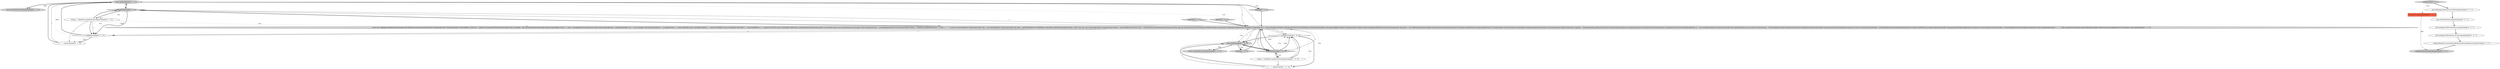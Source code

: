 digraph {
15 [style = filled, label = "return ColorPalette.BLUE@@@25@@@['0', '1', '0']", fillcolor = lightgray, shape = ellipse image = "AAA0AAABBB2BBB"];
7 [style = filled, label = "toString['1', '0', '0']", fillcolor = lightgray, shape = diamond image = "AAA0AAABBB1BBB"];
0 [style = filled, label = "String s = ((Build)run).getBuiltOnStr()@@@33@@@['1', '0', '0']", fillcolor = white, shape = ellipse image = "AAA0AAABBB1BBB"];
24 [style = filled, label = "configureRenderer((LineAndShapeRenderer)plot.getRenderer())@@@7@@@['0', '0', '1']", fillcolor = white, shape = ellipse image = "AAA0AAABBB3BBB"];
19 [style = filled, label = "configureDomainAxis(plot)@@@8@@@['0', '0', '1']", fillcolor = lightgray, shape = ellipse image = "AAA0AAABBB3BBB"];
11 [style = filled, label = "l += ' ' + s@@@34@@@['0', '1', '0']", fillcolor = white, shape = ellipse image = "AAA0AAABBB2BBB"];
23 [style = filled, label = "plot.setOutlinePaint(null)@@@4@@@['0', '0', '1']", fillcolor = white, shape = ellipse image = "AAA0AAABBB3BBB"];
16 [style = filled, label = "getColor['0', '1', '0']", fillcolor = lightgray, shape = diamond image = "AAA0AAABBB2BBB"];
13 [style = filled, label = "s != null@@@34@@@['0', '1', '0']", fillcolor = white, shape = diamond image = "AAA0AAABBB2BBB"];
4 [style = filled, label = "s != null@@@34@@@['1', '0', '0']", fillcolor = white, shape = diamond image = "AAA0AAABBB1BBB"];
8 [style = filled, label = "return ColorPalette.BLUE@@@25@@@['1', '0', '0']", fillcolor = lightgray, shape = ellipse image = "AAA0AAABBB1BBB"];
12 [style = filled, label = "return l@@@36@@@['0', '1', '0']", fillcolor = lightgray, shape = ellipse image = "AAA0AAABBB2BBB"];
21 [style = filled, label = "CategoryPlot plot@@@2@@@['0', '0', '1']", fillcolor = tomato, shape = box image = "AAA0AAABBB3BBB"];
18 [style = filled, label = "plot.setRangeGridlinesVisible(true)@@@5@@@['0', '0', '1']", fillcolor = white, shape = ellipse image = "AAA0AAABBB3BBB"];
1 [style = filled, label = "getBuildTimeGraph['1', '0', '0']", fillcolor = lightgray, shape = diamond image = "AAA0AAABBB1BBB"];
6 [style = filled, label = "getColor['1', '0', '0']", fillcolor = lightgray, shape = diamond image = "AAA0AAABBB1BBB"];
3 [style = filled, label = "return l@@@36@@@['1', '0', '0']", fillcolor = lightgray, shape = ellipse image = "AAA0AAABBB1BBB"];
17 [style = filled, label = "plot.setRangeGridlinePaint(Color.black)@@@6@@@['0', '0', '1']", fillcolor = white, shape = ellipse image = "AAA0AAABBB3BBB"];
9 [style = filled, label = "String s = ((Build)run).getBuiltOnStr()@@@33@@@['0', '1', '0']", fillcolor = white, shape = ellipse image = "AAA0AAABBB2BBB"];
10 [style = filled, label = "getBuildTimeGraph['0', '1', '0']", fillcolor = lightgray, shape = diamond image = "AAA0AAABBB2BBB"];
22 [style = filled, label = "plot.setBackgroundPaint(Color.WHITE)@@@3@@@['0', '0', '1']", fillcolor = white, shape = ellipse image = "AAA0AAABBB3BBB"];
5 [style = filled, label = "l += ' ' + s@@@34@@@['1', '0', '0']", fillcolor = white, shape = ellipse image = "AAA0AAABBB1BBB"];
20 [style = filled, label = "configurePlot['0', '0', '1']", fillcolor = lightgray, shape = diamond image = "AAA0AAABBB3BBB"];
2 [style = filled, label = "return new Graph(getLastBuild().getTimestamp(),500,400){@Override protected JFreeChart createGraph(){class ChartLabel{public ChartLabel(Run r){this.run = r}public int compareTo(ChartLabel that){return this.run.number - that.run.number}@Override public boolean equals(Object o){if (o == null || !.isAssignableFrom(o.getClass())) {return false}ChartLabel that = (ChartLabel)oreturn run == that.run}public Color getColor(){Result r = run.getResult()if (r == Result.FAILURE) return ColorPalette.REDif (r == Result.UNSTABLE) return ColorPalette.YELLOWif (r == Result.ABORTED || r == Result.NOT_BUILT) return ColorPalette.GREYreturn ColorPalette.BLUE}@Override public int hashCode(){return run.hashCode()}@Override public String toString(){String l = run.getDisplayName()if (run instanceof Build) {String s = ((Build)run).getBuiltOnStr()if (s != null) l += ' ' + s}return l}}DataSetBuilder<String,ChartLabel> data = new DataSetBuilder<String,ChartLabel>()for (Run r : getNewBuilds()){if (r.isBuilding()) continuedata.add(((double)r.getDuration()) / (1000 * 60),\"min\",new ChartLabel(r))}final CategoryDataset dataset = data.build()final JFreeChart chart = ChartFactory.createStackedAreaChart(null,null,Messages.Job_minutes(),dataset,PlotOrientation.VERTICAL,false,true,false)chart.setBackgroundPaint(Color.white)final CategoryPlot plot = chart.getCategoryPlot()plot.setBackgroundPaint(Color.WHITE)plot.setOutlinePaint(null)plot.setForegroundAlpha(0.8f)plot.setRangeGridlinesVisible(true)plot.setRangeGridlinePaint(Color.black)CategoryAxis domainAxis = new ShiftedCategoryAxis(null)plot.setDomainAxis(domainAxis)domainAxis.setCategoryLabelPositions(CategoryLabelPositions.UP_90)domainAxis.setLowerMargin(0.0)domainAxis.setUpperMargin(0.0)domainAxis.setCategoryMargin(0.0)final NumberAxis rangeAxis = (NumberAxis)plot.getRangeAxis()ChartUtil.adjustChebyshev(dataset,rangeAxis)rangeAxis.setStandardTickUnits(NumberAxis.createIntegerTickUnits())StackedAreaRenderer ar = new StackedAreaRenderer2(){@Override public Paint getItemPaint(int row,int column){ChartLabel key = (ChartLabel)dataset.getColumnKey(column)return key.getColor()}@Override public String generateURL(CategoryDataset dataset,int row,int column){ChartLabel label = (ChartLabel)dataset.getColumnKey(column)return String.valueOf(label.run.number)}@Override public String generateToolTip(CategoryDataset dataset,int row,int column){ChartLabel label = (ChartLabel)dataset.getColumnKey(column)return label.run.getDisplayName() + \" : \" + label.run.getDurationString()}}plot.setRenderer(ar)plot.setInsets(new RectangleInsets(0,0,0,5.0))return chart}}@@@3@@@['1', '1', '0']", fillcolor = lightgray, shape = ellipse image = "AAA0AAABBB1BBB"];
14 [style = filled, label = "toString['0', '1', '0']", fillcolor = lightgray, shape = diamond image = "AAA0AAABBB2BBB"];
0->2 [style = dotted, label="true"];
0->4 [style = solid, label="s"];
2->3 [style = solid, label="l"];
10->13 [style = dotted, label="true"];
0->4 [style = bold, label=""];
10->2 [style = bold, label=""];
11->12 [style = bold, label=""];
2->13 [style = solid, label="o"];
4->3 [style = dotted, label="false"];
1->4 [style = dotted, label="false"];
1->0 [style = dotted, label="true"];
20->21 [style = dotted, label="true"];
10->9 [style = bold, label=""];
12->14 [style = bold, label=""];
12->15 [style = bold, label=""];
4->5 [style = bold, label=""];
13->11 [style = dotted, label="true"];
9->13 [style = bold, label=""];
20->22 [style = bold, label=""];
12->15 [style = dotted, label="false"];
11->12 [style = solid, label="l"];
2->10 [style = bold, label=""];
9->13 [style = solid, label="s"];
2->12 [style = solid, label="l"];
10->13 [style = dotted, label="false"];
13->12 [style = dotted, label="false"];
9->2 [style = dotted, label="true"];
3->8 [style = dotted, label="false"];
12->2 [style = dotted, label="true"];
0->1 [style = bold, label=""];
3->7 [style = bold, label=""];
3->1 [style = bold, label=""];
2->1 [style = solid, label="o"];
6->2 [style = bold, label=""];
10->12 [style = bold, label=""];
2->1 [style = solid, label="r"];
16->2 [style = bold, label=""];
12->10 [style = bold, label=""];
13->12 [style = bold, label=""];
2->10 [style = solid, label="r"];
1->3 [style = bold, label=""];
13->11 [style = bold, label=""];
2->10 [style = solid, label="o"];
9->11 [style = solid, label="s"];
2->3 [style = solid, label="r"];
10->13 [style = bold, label=""];
17->24 [style = bold, label=""];
3->2 [style = dotted, label="true"];
2->1 [style = bold, label=""];
3->8 [style = bold, label=""];
12->14 [style = dotted, label="true"];
1->4 [style = bold, label=""];
2->4 [style = solid, label="r"];
4->5 [style = dotted, label="true"];
14->2 [style = bold, label=""];
23->18 [style = bold, label=""];
18->17 [style = bold, label=""];
2->12 [style = solid, label="r"];
24->19 [style = bold, label=""];
5->3 [style = bold, label=""];
2->4 [style = solid, label="o"];
3->7 [style = dotted, label="true"];
21->19 [style = solid, label="plot"];
22->23 [style = bold, label=""];
4->3 [style = bold, label=""];
1->4 [style = dotted, label="true"];
10->9 [style = dotted, label="true"];
1->2 [style = bold, label=""];
0->5 [style = solid, label="s"];
2->13 [style = solid, label="r"];
9->10 [style = bold, label=""];
1->0 [style = bold, label=""];
5->3 [style = solid, label="l"];
7->2 [style = bold, label=""];
}
